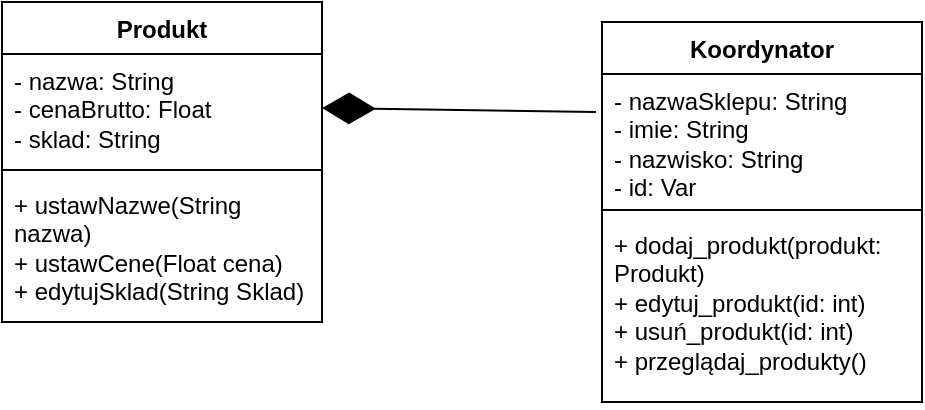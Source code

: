 <mxfile version="24.2.5" type="github">
  <diagram name="Strona-1" id="dvZ1bRnxZXz7IGhr2IMI">
    <mxGraphModel dx="1620" dy="783" grid="1" gridSize="10" guides="1" tooltips="1" connect="1" arrows="1" fold="1" page="1" pageScale="1" pageWidth="827" pageHeight="1169" math="0" shadow="0">
      <root>
        <mxCell id="0" />
        <mxCell id="1" parent="0" />
        <mxCell id="bupeB-7mrYPVy-okPLeN-1" value="Produkt" style="swimlane;fontStyle=1;align=center;verticalAlign=top;childLayout=stackLayout;horizontal=1;startSize=26;horizontalStack=0;resizeParent=1;resizeParentMax=0;resizeLast=0;collapsible=1;marginBottom=0;whiteSpace=wrap;html=1;" vertex="1" parent="1">
          <mxGeometry x="100" y="250" width="160" height="160" as="geometry" />
        </mxCell>
        <mxCell id="bupeB-7mrYPVy-okPLeN-2" value="- nazwa: String&lt;div&gt;- cenaBrutto: Float&lt;/div&gt;&lt;div&gt;- sklad: String&lt;/div&gt;" style="text;strokeColor=none;fillColor=none;align=left;verticalAlign=top;spacingLeft=4;spacingRight=4;overflow=hidden;rotatable=0;points=[[0,0.5],[1,0.5]];portConstraint=eastwest;whiteSpace=wrap;html=1;" vertex="1" parent="bupeB-7mrYPVy-okPLeN-1">
          <mxGeometry y="26" width="160" height="54" as="geometry" />
        </mxCell>
        <mxCell id="bupeB-7mrYPVy-okPLeN-3" value="" style="line;strokeWidth=1;fillColor=none;align=left;verticalAlign=middle;spacingTop=-1;spacingLeft=3;spacingRight=3;rotatable=0;labelPosition=right;points=[];portConstraint=eastwest;strokeColor=inherit;" vertex="1" parent="bupeB-7mrYPVy-okPLeN-1">
          <mxGeometry y="80" width="160" height="8" as="geometry" />
        </mxCell>
        <mxCell id="bupeB-7mrYPVy-okPLeN-4" value="&lt;div&gt;+ ustawNazwe(String nazwa)&lt;/div&gt;&lt;div&gt;+ ustawCene(Float cena)&lt;/div&gt;&lt;div&gt;+ edytujSklad(String Sklad)&amp;nbsp;&lt;/div&gt;" style="text;strokeColor=none;fillColor=none;align=left;verticalAlign=top;spacingLeft=4;spacingRight=4;overflow=hidden;rotatable=0;points=[[0,0.5],[1,0.5]];portConstraint=eastwest;whiteSpace=wrap;html=1;" vertex="1" parent="bupeB-7mrYPVy-okPLeN-1">
          <mxGeometry y="88" width="160" height="72" as="geometry" />
        </mxCell>
        <mxCell id="bupeB-7mrYPVy-okPLeN-5" value="Koordynator" style="swimlane;fontStyle=1;align=center;verticalAlign=top;childLayout=stackLayout;horizontal=1;startSize=26;horizontalStack=0;resizeParent=1;resizeParentMax=0;resizeLast=0;collapsible=1;marginBottom=0;whiteSpace=wrap;html=1;" vertex="1" parent="1">
          <mxGeometry x="400" y="260" width="160" height="190" as="geometry" />
        </mxCell>
        <mxCell id="bupeB-7mrYPVy-okPLeN-6" value="- nazwaSklepu: String&lt;div&gt;- imie: String&lt;/div&gt;&lt;div&gt;- nazwisko: String&lt;/div&gt;&lt;div&gt;&lt;span style=&quot;background-color: initial;&quot;&gt;- id: Var&lt;/span&gt;&lt;br&gt;&lt;/div&gt;" style="text;strokeColor=none;fillColor=none;align=left;verticalAlign=top;spacingLeft=4;spacingRight=4;overflow=hidden;rotatable=0;points=[[0,0.5],[1,0.5]];portConstraint=eastwest;whiteSpace=wrap;html=1;" vertex="1" parent="bupeB-7mrYPVy-okPLeN-5">
          <mxGeometry y="26" width="160" height="64" as="geometry" />
        </mxCell>
        <mxCell id="bupeB-7mrYPVy-okPLeN-7" value="" style="line;strokeWidth=1;fillColor=none;align=left;verticalAlign=middle;spacingTop=-1;spacingLeft=3;spacingRight=3;rotatable=0;labelPosition=right;points=[];portConstraint=eastwest;strokeColor=inherit;" vertex="1" parent="bupeB-7mrYPVy-okPLeN-5">
          <mxGeometry y="90" width="160" height="8" as="geometry" />
        </mxCell>
        <mxCell id="bupeB-7mrYPVy-okPLeN-8" value="&lt;div&gt;+ dodaj_produkt(produkt: Produkt)&lt;/div&gt;&lt;div&gt;+ edytuj_produkt(id: int)&lt;/div&gt;&lt;div&gt;+ usuń_produkt(id: int)&lt;/div&gt;&lt;div&gt;+ przeglądaj_produkty()&lt;/div&gt;" style="text;strokeColor=none;fillColor=none;align=left;verticalAlign=top;spacingLeft=4;spacingRight=4;overflow=hidden;rotatable=0;points=[[0,0.5],[1,0.5]];portConstraint=eastwest;whiteSpace=wrap;html=1;" vertex="1" parent="bupeB-7mrYPVy-okPLeN-5">
          <mxGeometry y="98" width="160" height="92" as="geometry" />
        </mxCell>
        <mxCell id="bupeB-7mrYPVy-okPLeN-9" value="" style="endArrow=diamondThin;endFill=1;endSize=24;html=1;rounded=0;exitX=-0.019;exitY=0.297;exitDx=0;exitDy=0;exitPerimeter=0;entryX=1;entryY=0.5;entryDx=0;entryDy=0;" edge="1" parent="1" source="bupeB-7mrYPVy-okPLeN-6" target="bupeB-7mrYPVy-okPLeN-2">
          <mxGeometry width="160" relative="1" as="geometry">
            <mxPoint x="330" y="400" as="sourcePoint" />
            <mxPoint x="490" y="400" as="targetPoint" />
          </mxGeometry>
        </mxCell>
      </root>
    </mxGraphModel>
  </diagram>
</mxfile>
